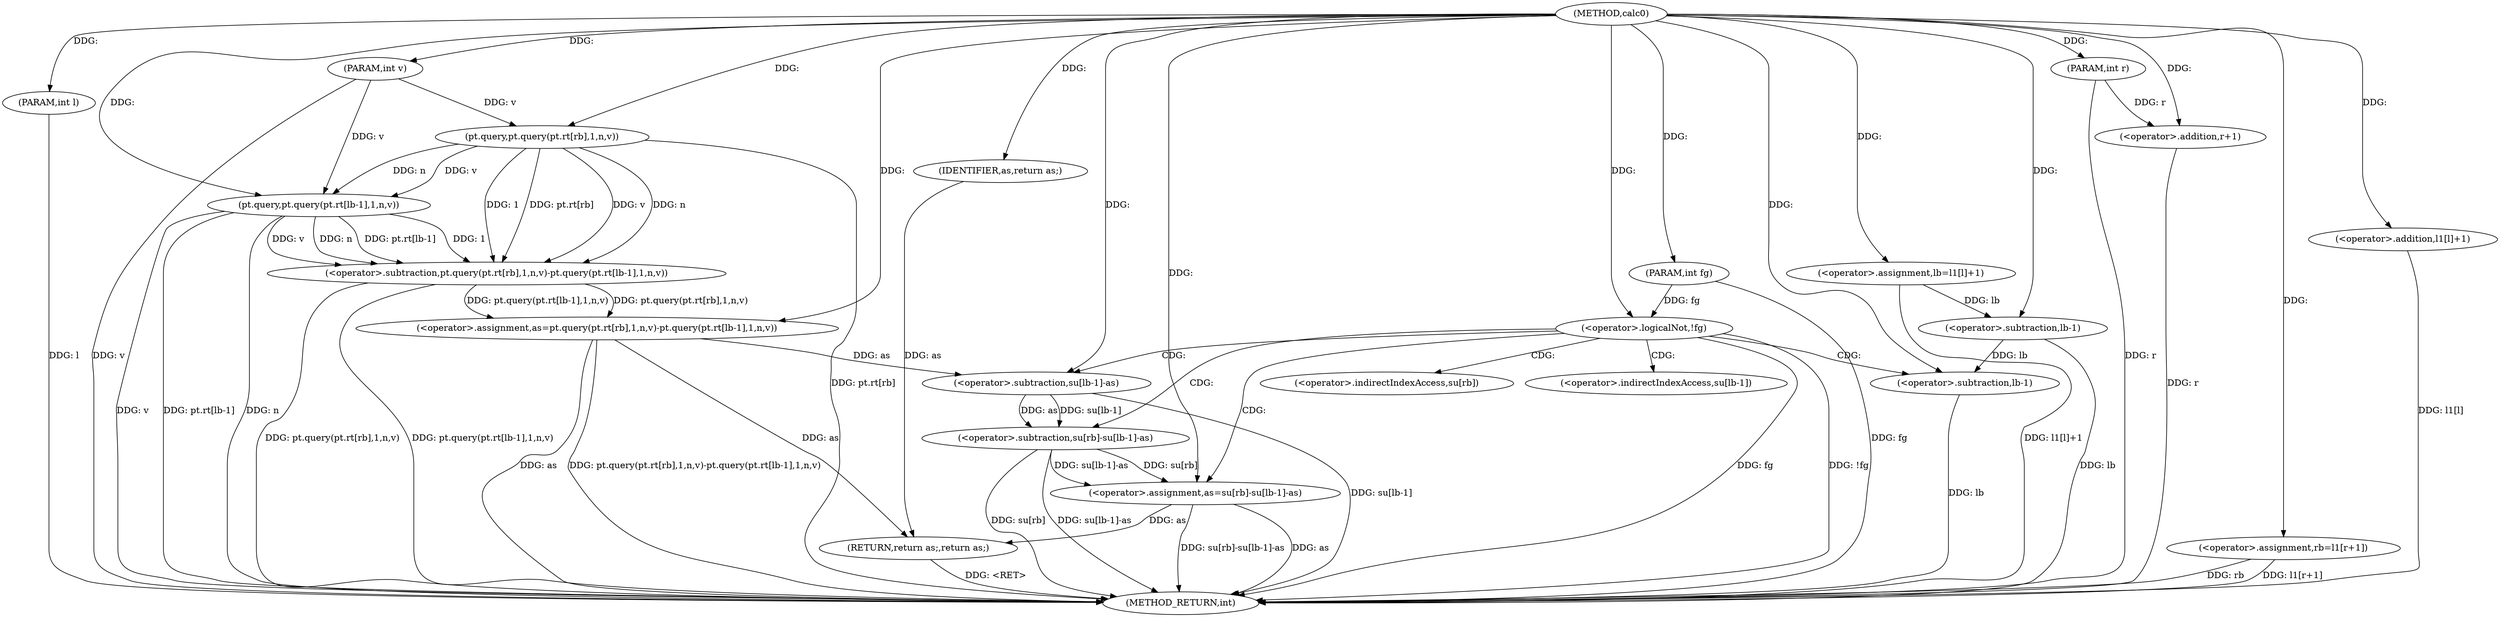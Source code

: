 digraph "calc0" {  
"1001393" [label = "(METHOD,calc0)" ]
"1001457" [label = "(METHOD_RETURN,int)" ]
"1001394" [label = "(PARAM,int l)" ]
"1001395" [label = "(PARAM,int r)" ]
"1001396" [label = "(PARAM,int v)" ]
"1001397" [label = "(PARAM,int fg)" ]
"1001400" [label = "(<operator>.assignment,lb=l1[l]+1)" ]
"1001408" [label = "(<operator>.assignment,rb=l1[r+1])" ]
"1001416" [label = "(<operator>.assignment,as=pt.query(pt.rt[rb],1,n,v)-pt.query(pt.rt[lb-1],1,n,v))" ]
"1001455" [label = "(RETURN,return as;,return as;)" ]
"1001440" [label = "(<operator>.logicalNot,!fg)" ]
"1001442" [label = "(<operator>.assignment,as=su[rb]-su[lb-1]-as)" ]
"1001456" [label = "(IDENTIFIER,as,return as;)" ]
"1001402" [label = "(<operator>.addition,l1[l]+1)" ]
"1001418" [label = "(<operator>.subtraction,pt.query(pt.rt[rb],1,n,v)-pt.query(pt.rt[lb-1],1,n,v))" ]
"1001412" [label = "(<operator>.addition,r+1)" ]
"1001419" [label = "(pt.query,pt.query(pt.rt[rb],1,n,v))" ]
"1001428" [label = "(pt.query,pt.query(pt.rt[lb-1],1,n,v))" ]
"1001444" [label = "(<operator>.subtraction,su[rb]-su[lb-1]-as)" ]
"1001448" [label = "(<operator>.subtraction,su[lb-1]-as)" ]
"1001433" [label = "(<operator>.subtraction,lb-1)" ]
"1001451" [label = "(<operator>.subtraction,lb-1)" ]
"1001445" [label = "(<operator>.indirectIndexAccess,su[rb])" ]
"1001449" [label = "(<operator>.indirectIndexAccess,su[lb-1])" ]
  "1001394" -> "1001457"  [ label = "DDG: l"] 
  "1001395" -> "1001457"  [ label = "DDG: r"] 
  "1001396" -> "1001457"  [ label = "DDG: v"] 
  "1001397" -> "1001457"  [ label = "DDG: fg"] 
  "1001402" -> "1001457"  [ label = "DDG: l1[l]"] 
  "1001400" -> "1001457"  [ label = "DDG: l1[l]+1"] 
  "1001408" -> "1001457"  [ label = "DDG: rb"] 
  "1001412" -> "1001457"  [ label = "DDG: r"] 
  "1001408" -> "1001457"  [ label = "DDG: l1[r+1]"] 
  "1001416" -> "1001457"  [ label = "DDG: as"] 
  "1001419" -> "1001457"  [ label = "DDG: pt.rt[rb]"] 
  "1001418" -> "1001457"  [ label = "DDG: pt.query(pt.rt[rb],1,n,v)"] 
  "1001433" -> "1001457"  [ label = "DDG: lb"] 
  "1001428" -> "1001457"  [ label = "DDG: pt.rt[lb-1]"] 
  "1001428" -> "1001457"  [ label = "DDG: n"] 
  "1001428" -> "1001457"  [ label = "DDG: v"] 
  "1001418" -> "1001457"  [ label = "DDG: pt.query(pt.rt[lb-1],1,n,v)"] 
  "1001416" -> "1001457"  [ label = "DDG: pt.query(pt.rt[rb],1,n,v)-pt.query(pt.rt[lb-1],1,n,v)"] 
  "1001440" -> "1001457"  [ label = "DDG: fg"] 
  "1001440" -> "1001457"  [ label = "DDG: !fg"] 
  "1001442" -> "1001457"  [ label = "DDG: as"] 
  "1001444" -> "1001457"  [ label = "DDG: su[rb]"] 
  "1001451" -> "1001457"  [ label = "DDG: lb"] 
  "1001448" -> "1001457"  [ label = "DDG: su[lb-1]"] 
  "1001444" -> "1001457"  [ label = "DDG: su[lb-1]-as"] 
  "1001442" -> "1001457"  [ label = "DDG: su[rb]-su[lb-1]-as"] 
  "1001455" -> "1001457"  [ label = "DDG: <RET>"] 
  "1001393" -> "1001394"  [ label = "DDG: "] 
  "1001393" -> "1001395"  [ label = "DDG: "] 
  "1001393" -> "1001396"  [ label = "DDG: "] 
  "1001393" -> "1001397"  [ label = "DDG: "] 
  "1001393" -> "1001400"  [ label = "DDG: "] 
  "1001418" -> "1001416"  [ label = "DDG: pt.query(pt.rt[rb],1,n,v)"] 
  "1001418" -> "1001416"  [ label = "DDG: pt.query(pt.rt[lb-1],1,n,v)"] 
  "1001456" -> "1001455"  [ label = "DDG: as"] 
  "1001416" -> "1001455"  [ label = "DDG: as"] 
  "1001442" -> "1001455"  [ label = "DDG: as"] 
  "1001393" -> "1001408"  [ label = "DDG: "] 
  "1001393" -> "1001416"  [ label = "DDG: "] 
  "1001444" -> "1001442"  [ label = "DDG: su[lb-1]-as"] 
  "1001444" -> "1001442"  [ label = "DDG: su[rb]"] 
  "1001393" -> "1001456"  [ label = "DDG: "] 
  "1001393" -> "1001402"  [ label = "DDG: "] 
  "1001419" -> "1001418"  [ label = "DDG: v"] 
  "1001419" -> "1001418"  [ label = "DDG: pt.rt[rb]"] 
  "1001419" -> "1001418"  [ label = "DDG: n"] 
  "1001419" -> "1001418"  [ label = "DDG: 1"] 
  "1001428" -> "1001418"  [ label = "DDG: 1"] 
  "1001428" -> "1001418"  [ label = "DDG: v"] 
  "1001428" -> "1001418"  [ label = "DDG: n"] 
  "1001428" -> "1001418"  [ label = "DDG: pt.rt[lb-1]"] 
  "1001397" -> "1001440"  [ label = "DDG: fg"] 
  "1001393" -> "1001440"  [ label = "DDG: "] 
  "1001393" -> "1001442"  [ label = "DDG: "] 
  "1001395" -> "1001412"  [ label = "DDG: r"] 
  "1001393" -> "1001412"  [ label = "DDG: "] 
  "1001393" -> "1001419"  [ label = "DDG: "] 
  "1001396" -> "1001419"  [ label = "DDG: v"] 
  "1001393" -> "1001428"  [ label = "DDG: "] 
  "1001419" -> "1001428"  [ label = "DDG: n"] 
  "1001419" -> "1001428"  [ label = "DDG: v"] 
  "1001396" -> "1001428"  [ label = "DDG: v"] 
  "1001448" -> "1001444"  [ label = "DDG: as"] 
  "1001448" -> "1001444"  [ label = "DDG: su[lb-1]"] 
  "1001416" -> "1001448"  [ label = "DDG: as"] 
  "1001393" -> "1001448"  [ label = "DDG: "] 
  "1001400" -> "1001433"  [ label = "DDG: lb"] 
  "1001393" -> "1001433"  [ label = "DDG: "] 
  "1001433" -> "1001451"  [ label = "DDG: lb"] 
  "1001393" -> "1001451"  [ label = "DDG: "] 
  "1001440" -> "1001442"  [ label = "CDG: "] 
  "1001440" -> "1001451"  [ label = "CDG: "] 
  "1001440" -> "1001444"  [ label = "CDG: "] 
  "1001440" -> "1001448"  [ label = "CDG: "] 
  "1001440" -> "1001445"  [ label = "CDG: "] 
  "1001440" -> "1001449"  [ label = "CDG: "] 
}

